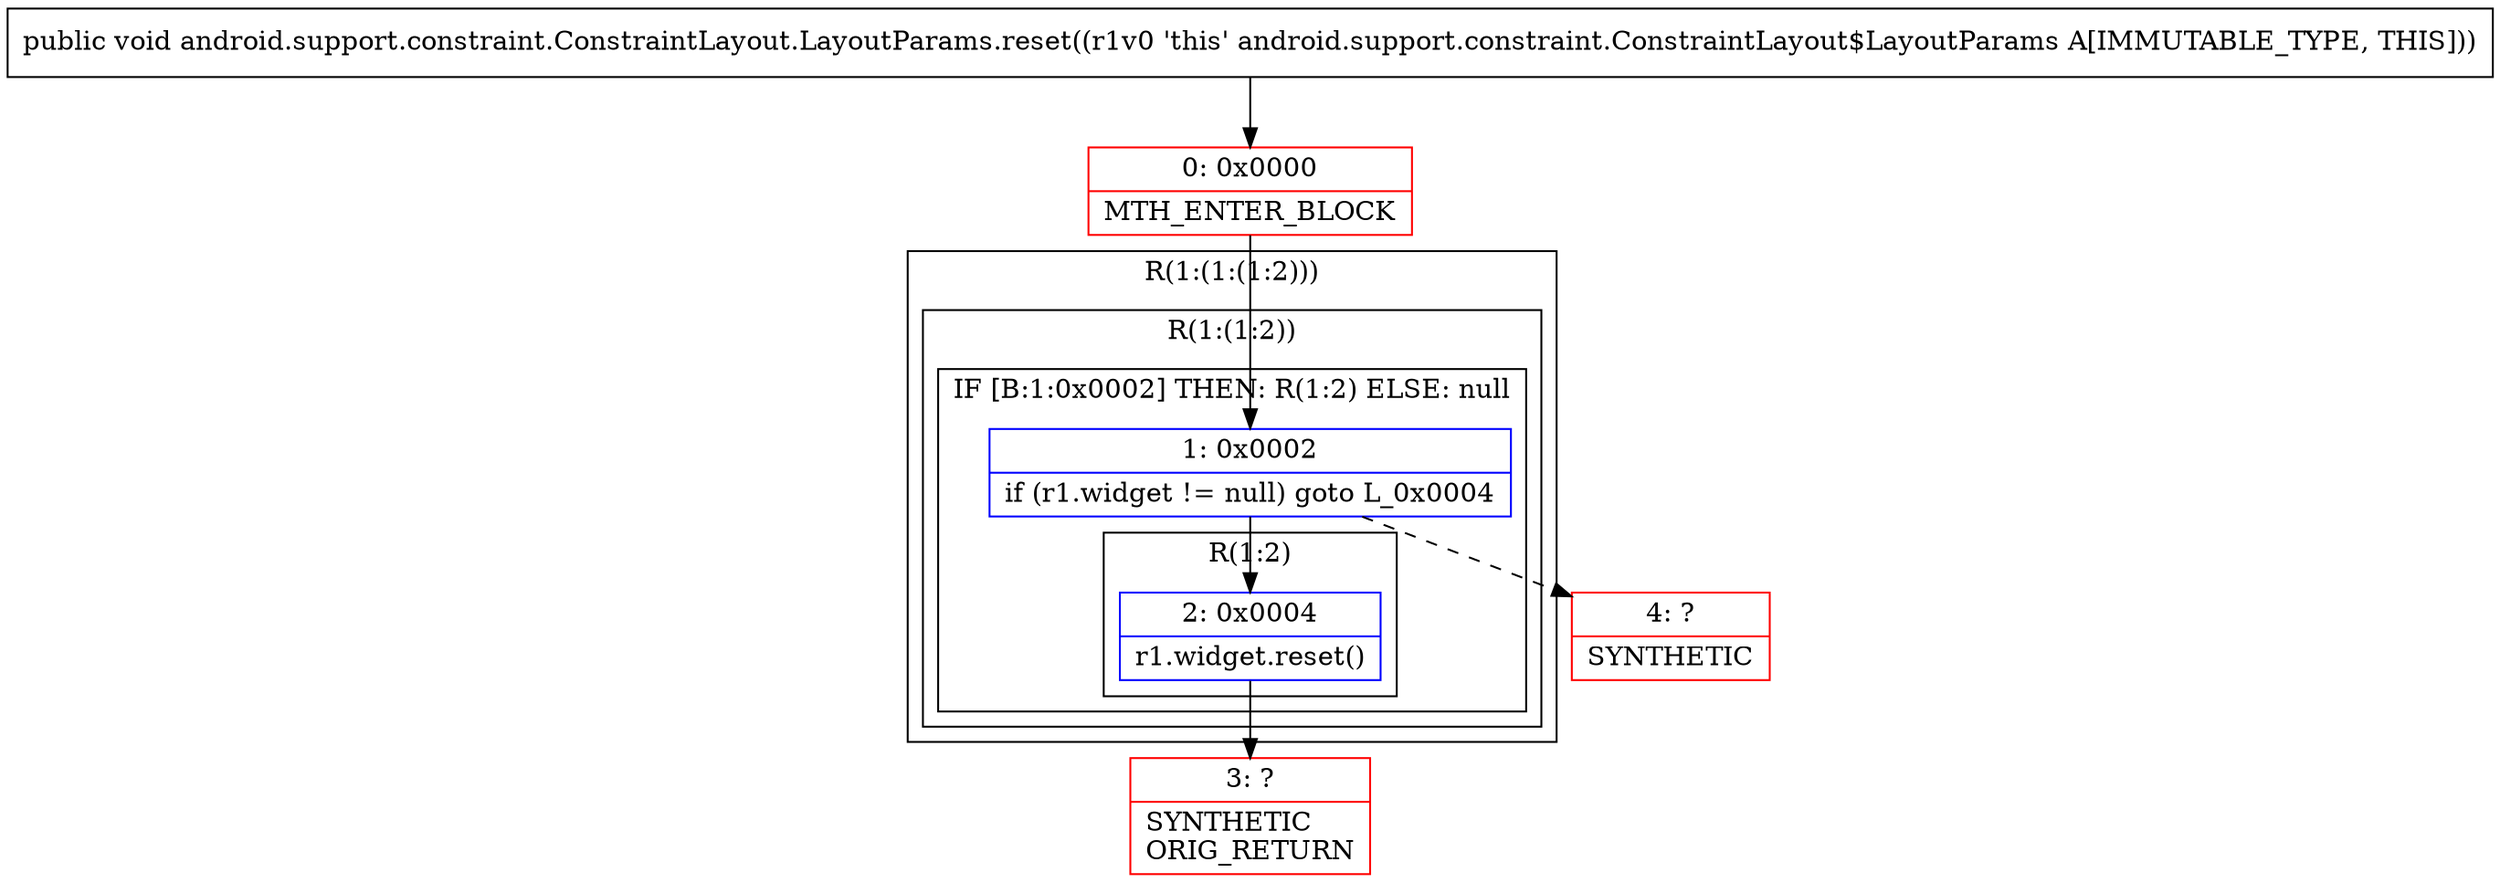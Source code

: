 digraph "CFG forandroid.support.constraint.ConstraintLayout.LayoutParams.reset()V" {
subgraph cluster_Region_1681908077 {
label = "R(1:(1:(1:2)))";
node [shape=record,color=blue];
subgraph cluster_Region_195600365 {
label = "R(1:(1:2))";
node [shape=record,color=blue];
subgraph cluster_IfRegion_2122183724 {
label = "IF [B:1:0x0002] THEN: R(1:2) ELSE: null";
node [shape=record,color=blue];
Node_1 [shape=record,label="{1\:\ 0x0002|if (r1.widget != null) goto L_0x0004\l}"];
subgraph cluster_Region_623459223 {
label = "R(1:2)";
node [shape=record,color=blue];
Node_2 [shape=record,label="{2\:\ 0x0004|r1.widget.reset()\l}"];
}
}
}
}
Node_0 [shape=record,color=red,label="{0\:\ 0x0000|MTH_ENTER_BLOCK\l}"];
Node_3 [shape=record,color=red,label="{3\:\ ?|SYNTHETIC\lORIG_RETURN\l}"];
Node_4 [shape=record,color=red,label="{4\:\ ?|SYNTHETIC\l}"];
MethodNode[shape=record,label="{public void android.support.constraint.ConstraintLayout.LayoutParams.reset((r1v0 'this' android.support.constraint.ConstraintLayout$LayoutParams A[IMMUTABLE_TYPE, THIS])) }"];
MethodNode -> Node_0;
Node_1 -> Node_2;
Node_1 -> Node_4[style=dashed];
Node_2 -> Node_3;
Node_0 -> Node_1;
}

